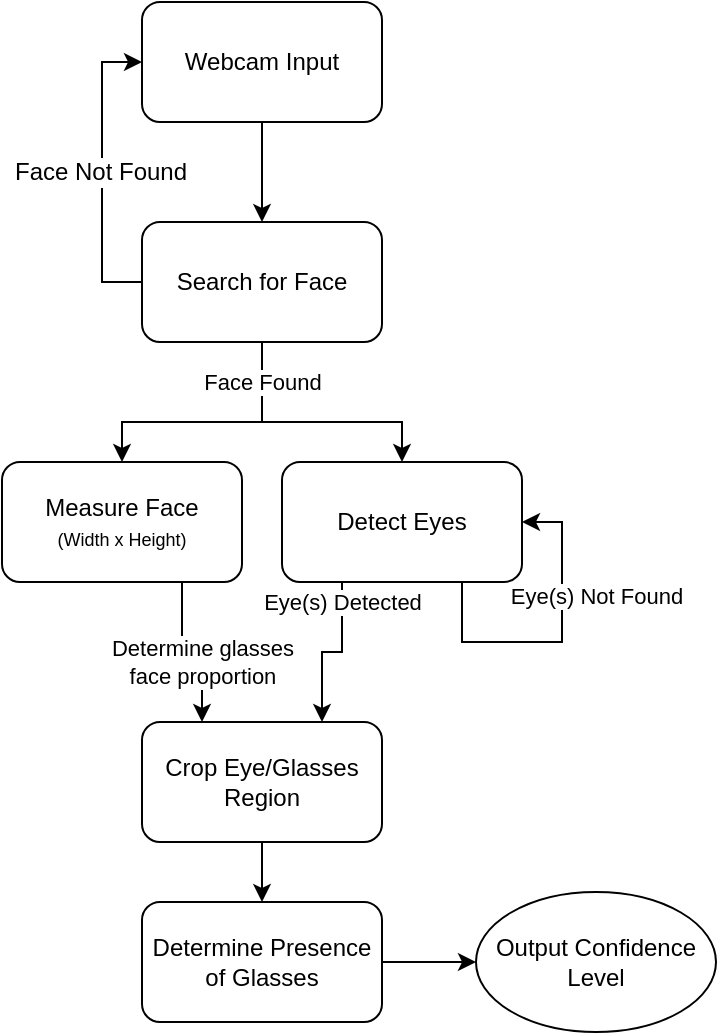 <mxfile version="12.3.2" type="device" pages="1"><diagram id="39QvLmmJCmUTiGY0gLlq" name="Page-1"><mxGraphModel dx="1422" dy="774" grid="1" gridSize="10" guides="1" tooltips="1" connect="1" arrows="1" fold="1" page="1" pageScale="1" pageWidth="827" pageHeight="1169" math="0" shadow="0"><root><mxCell id="0"/><mxCell id="1" parent="0"/><mxCell id="IKOH76dZV6TO6TyXfk-6-5" value="" style="edgeStyle=orthogonalEdgeStyle;rounded=0;orthogonalLoop=1;jettySize=auto;html=1;" edge="1" parent="1" source="IKOH76dZV6TO6TyXfk-6-1" target="IKOH76dZV6TO6TyXfk-6-2"><mxGeometry relative="1" as="geometry"/></mxCell><mxCell id="IKOH76dZV6TO6TyXfk-6-1" value="Webcam Input" style="rounded=1;whiteSpace=wrap;html=1;" vertex="1" parent="1"><mxGeometry x="353" y="50" width="120" height="60" as="geometry"/></mxCell><mxCell id="IKOH76dZV6TO6TyXfk-6-3" style="edgeStyle=orthogonalEdgeStyle;rounded=0;orthogonalLoop=1;jettySize=auto;html=1;exitX=0;exitY=0.5;exitDx=0;exitDy=0;entryX=0;entryY=0.5;entryDx=0;entryDy=0;" edge="1" parent="1" source="IKOH76dZV6TO6TyXfk-6-2" target="IKOH76dZV6TO6TyXfk-6-1"><mxGeometry relative="1" as="geometry"/></mxCell><mxCell id="IKOH76dZV6TO6TyXfk-6-4" value="Face Not Found" style="text;html=1;align=center;verticalAlign=middle;resizable=0;points=[];;labelBackgroundColor=#ffffff;" vertex="1" connectable="0" parent="IKOH76dZV6TO6TyXfk-6-3"><mxGeometry x="-0.169" y="1" relative="1" as="geometry"><mxPoint y="-13" as="offset"/></mxGeometry></mxCell><mxCell id="IKOH76dZV6TO6TyXfk-6-10" style="edgeStyle=orthogonalEdgeStyle;rounded=0;orthogonalLoop=1;jettySize=auto;html=1;exitX=0.5;exitY=1;exitDx=0;exitDy=0;entryX=0.5;entryY=0;entryDx=0;entryDy=0;" edge="1" parent="1" source="IKOH76dZV6TO6TyXfk-6-2" target="IKOH76dZV6TO6TyXfk-6-6"><mxGeometry relative="1" as="geometry"><Array as="points"><mxPoint x="413" y="260"/><mxPoint x="343" y="260"/></Array></mxGeometry></mxCell><mxCell id="IKOH76dZV6TO6TyXfk-6-11" value="Face Found" style="edgeStyle=orthogonalEdgeStyle;rounded=0;orthogonalLoop=1;jettySize=auto;html=1;exitX=0.5;exitY=1;exitDx=0;exitDy=0;entryX=0.5;entryY=0;entryDx=0;entryDy=0;" edge="1" parent="1" source="IKOH76dZV6TO6TyXfk-6-2" target="IKOH76dZV6TO6TyXfk-6-7"><mxGeometry x="-0.692" relative="1" as="geometry"><Array as="points"><mxPoint x="413" y="260"/><mxPoint x="483" y="260"/></Array><mxPoint as="offset"/></mxGeometry></mxCell><mxCell id="IKOH76dZV6TO6TyXfk-6-2" value="Search for Face" style="rounded=1;whiteSpace=wrap;html=1;" vertex="1" parent="1"><mxGeometry x="353" y="160" width="120" height="60" as="geometry"/></mxCell><mxCell id="IKOH76dZV6TO6TyXfk-6-16" value="Determine glasses&lt;br&gt;face proportion" style="edgeStyle=orthogonalEdgeStyle;rounded=0;orthogonalLoop=1;jettySize=auto;html=1;exitX=0.75;exitY=1;exitDx=0;exitDy=0;entryX=0.25;entryY=0;entryDx=0;entryDy=0;" edge="1" parent="1" source="IKOH76dZV6TO6TyXfk-6-6" target="IKOH76dZV6TO6TyXfk-6-14"><mxGeometry x="0.25" relative="1" as="geometry"><mxPoint as="offset"/></mxGeometry></mxCell><mxCell id="IKOH76dZV6TO6TyXfk-6-6" value="Measure Face&lt;br&gt;&lt;font style=&quot;font-size: 9px&quot;&gt;(Width x Height)&lt;/font&gt;" style="rounded=1;whiteSpace=wrap;html=1;" vertex="1" parent="1"><mxGeometry x="283" y="280" width="120" height="60" as="geometry"/></mxCell><mxCell id="IKOH76dZV6TO6TyXfk-6-15" value="Eye(s) Detected" style="edgeStyle=orthogonalEdgeStyle;rounded=0;orthogonalLoop=1;jettySize=auto;html=1;entryX=0.75;entryY=0;entryDx=0;entryDy=0;exitX=0.25;exitY=1;exitDx=0;exitDy=0;" edge="1" parent="1" source="IKOH76dZV6TO6TyXfk-6-7" target="IKOH76dZV6TO6TyXfk-6-14"><mxGeometry x="-0.75" relative="1" as="geometry"><mxPoint as="offset"/></mxGeometry></mxCell><mxCell id="IKOH76dZV6TO6TyXfk-6-7" value="Detect Eyes" style="rounded=1;whiteSpace=wrap;html=1;" vertex="1" parent="1"><mxGeometry x="423" y="280" width="120" height="60" as="geometry"/></mxCell><mxCell id="IKOH76dZV6TO6TyXfk-6-18" value="" style="edgeStyle=orthogonalEdgeStyle;rounded=0;orthogonalLoop=1;jettySize=auto;html=1;" edge="1" parent="1" source="IKOH76dZV6TO6TyXfk-6-14" target="IKOH76dZV6TO6TyXfk-6-17"><mxGeometry relative="1" as="geometry"/></mxCell><mxCell id="IKOH76dZV6TO6TyXfk-6-14" value="Crop Eye/Glasses Region" style="rounded=1;whiteSpace=wrap;html=1;" vertex="1" parent="1"><mxGeometry x="353" y="410" width="120" height="60" as="geometry"/></mxCell><mxCell id="IKOH76dZV6TO6TyXfk-6-20" value="" style="edgeStyle=orthogonalEdgeStyle;rounded=0;orthogonalLoop=1;jettySize=auto;html=1;entryX=0;entryY=0.5;entryDx=0;entryDy=0;" edge="1" parent="1" source="IKOH76dZV6TO6TyXfk-6-17" target="IKOH76dZV6TO6TyXfk-6-23"><mxGeometry relative="1" as="geometry"><mxPoint x="553" y="530" as="targetPoint"/></mxGeometry></mxCell><mxCell id="IKOH76dZV6TO6TyXfk-6-17" value="Determine Presence of Glasses" style="rounded=1;whiteSpace=wrap;html=1;" vertex="1" parent="1"><mxGeometry x="353" y="500" width="120" height="60" as="geometry"/></mxCell><mxCell id="IKOH76dZV6TO6TyXfk-6-13" value="Eye(s) Not Found" style="edgeStyle=orthogonalEdgeStyle;rounded=0;orthogonalLoop=1;jettySize=auto;html=1;exitX=0.75;exitY=1;exitDx=0;exitDy=0;entryX=1;entryY=0.5;entryDx=0;entryDy=0;" edge="1" parent="1" source="IKOH76dZV6TO6TyXfk-6-7" target="IKOH76dZV6TO6TyXfk-6-7"><mxGeometry x="0.286" y="-17" relative="1" as="geometry"><Array as="points"><mxPoint x="513" y="370"/><mxPoint x="563" y="370"/><mxPoint x="563" y="310"/></Array><mxPoint as="offset"/></mxGeometry></mxCell><mxCell id="IKOH76dZV6TO6TyXfk-6-23" value="Output Confidence Level" style="ellipse;whiteSpace=wrap;html=1;rounded=0;glass=1;" vertex="1" parent="1"><mxGeometry x="520" y="495" width="120" height="70" as="geometry"/></mxCell></root></mxGraphModel></diagram></mxfile>